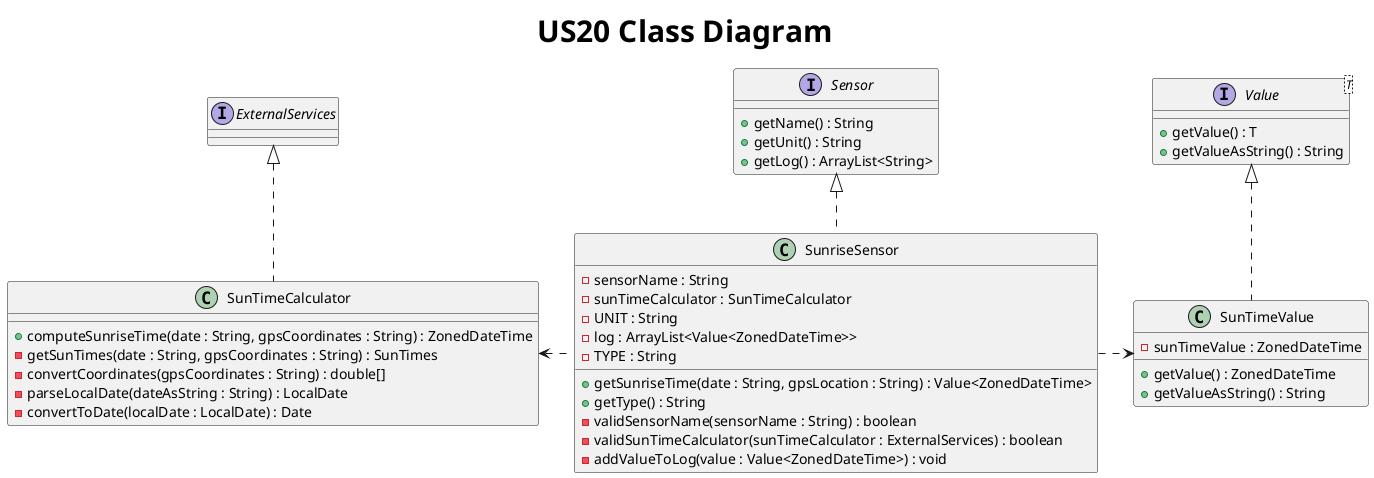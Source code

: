 @startuml
title <size: 30> US20 Class Diagram


interface Sensor {
    + getName() : String
    + getUnit() : String
    + getLog() : ArrayList<String>
}

interface Value<T> {
    + getValue() : T
    + getValueAsString() : String
}

interface ExternalServices {

}

class SunriseSensor{
    - sensorName : String
    - sunTimeCalculator : SunTimeCalculator
    - UNIT : String
    - log : ArrayList<Value<ZonedDateTime>>
    - TYPE : String

    + getSunriseTime(date : String, gpsLocation : String) : Value<ZonedDateTime>
    + getType() : String
    - validSensorName(sensorName : String) : boolean
    - validSunTimeCalculator(sunTimeCalculator : ExternalServices) : boolean
    - addValueToLog(value : Value<ZonedDateTime>) : void
}

class SunTimeValue {
    - sunTimeValue : ZonedDateTime
    + getValue() : ZonedDateTime
    + getValueAsString() : String
}

class SunTimeCalculator {
    + computeSunriseTime(date : String, gpsCoordinates : String) : ZonedDateTime
    - getSunTimes(date : String, gpsCoordinates : String) : SunTimes
    - convertCoordinates(gpsCoordinates : String) : double[]
    - parseLocalDate(dateAsString : String) : LocalDate
    - convertToDate(localDate : LocalDate) : Date
}

Value <|.. SunTimeValue
Sensor <|.. SunriseSensor
ExternalServices <|.. SunTimeCalculator
SunriseSensor .left.> SunTimeCalculator
SunriseSensor .right.> SunTimeValue

@enduml